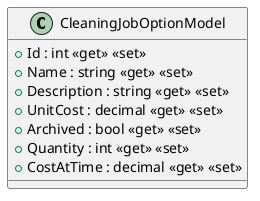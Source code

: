 @startuml
class CleaningJobOptionModel {
    + Id : int <<get>> <<set>>
    + Name : string <<get>> <<set>>
    + Description : string <<get>> <<set>>
    + UnitCost : decimal <<get>> <<set>>
    + Archived : bool <<get>> <<set>>
    + Quantity : int <<get>> <<set>>
    + CostAtTime : decimal <<get>> <<set>>
}
@enduml
